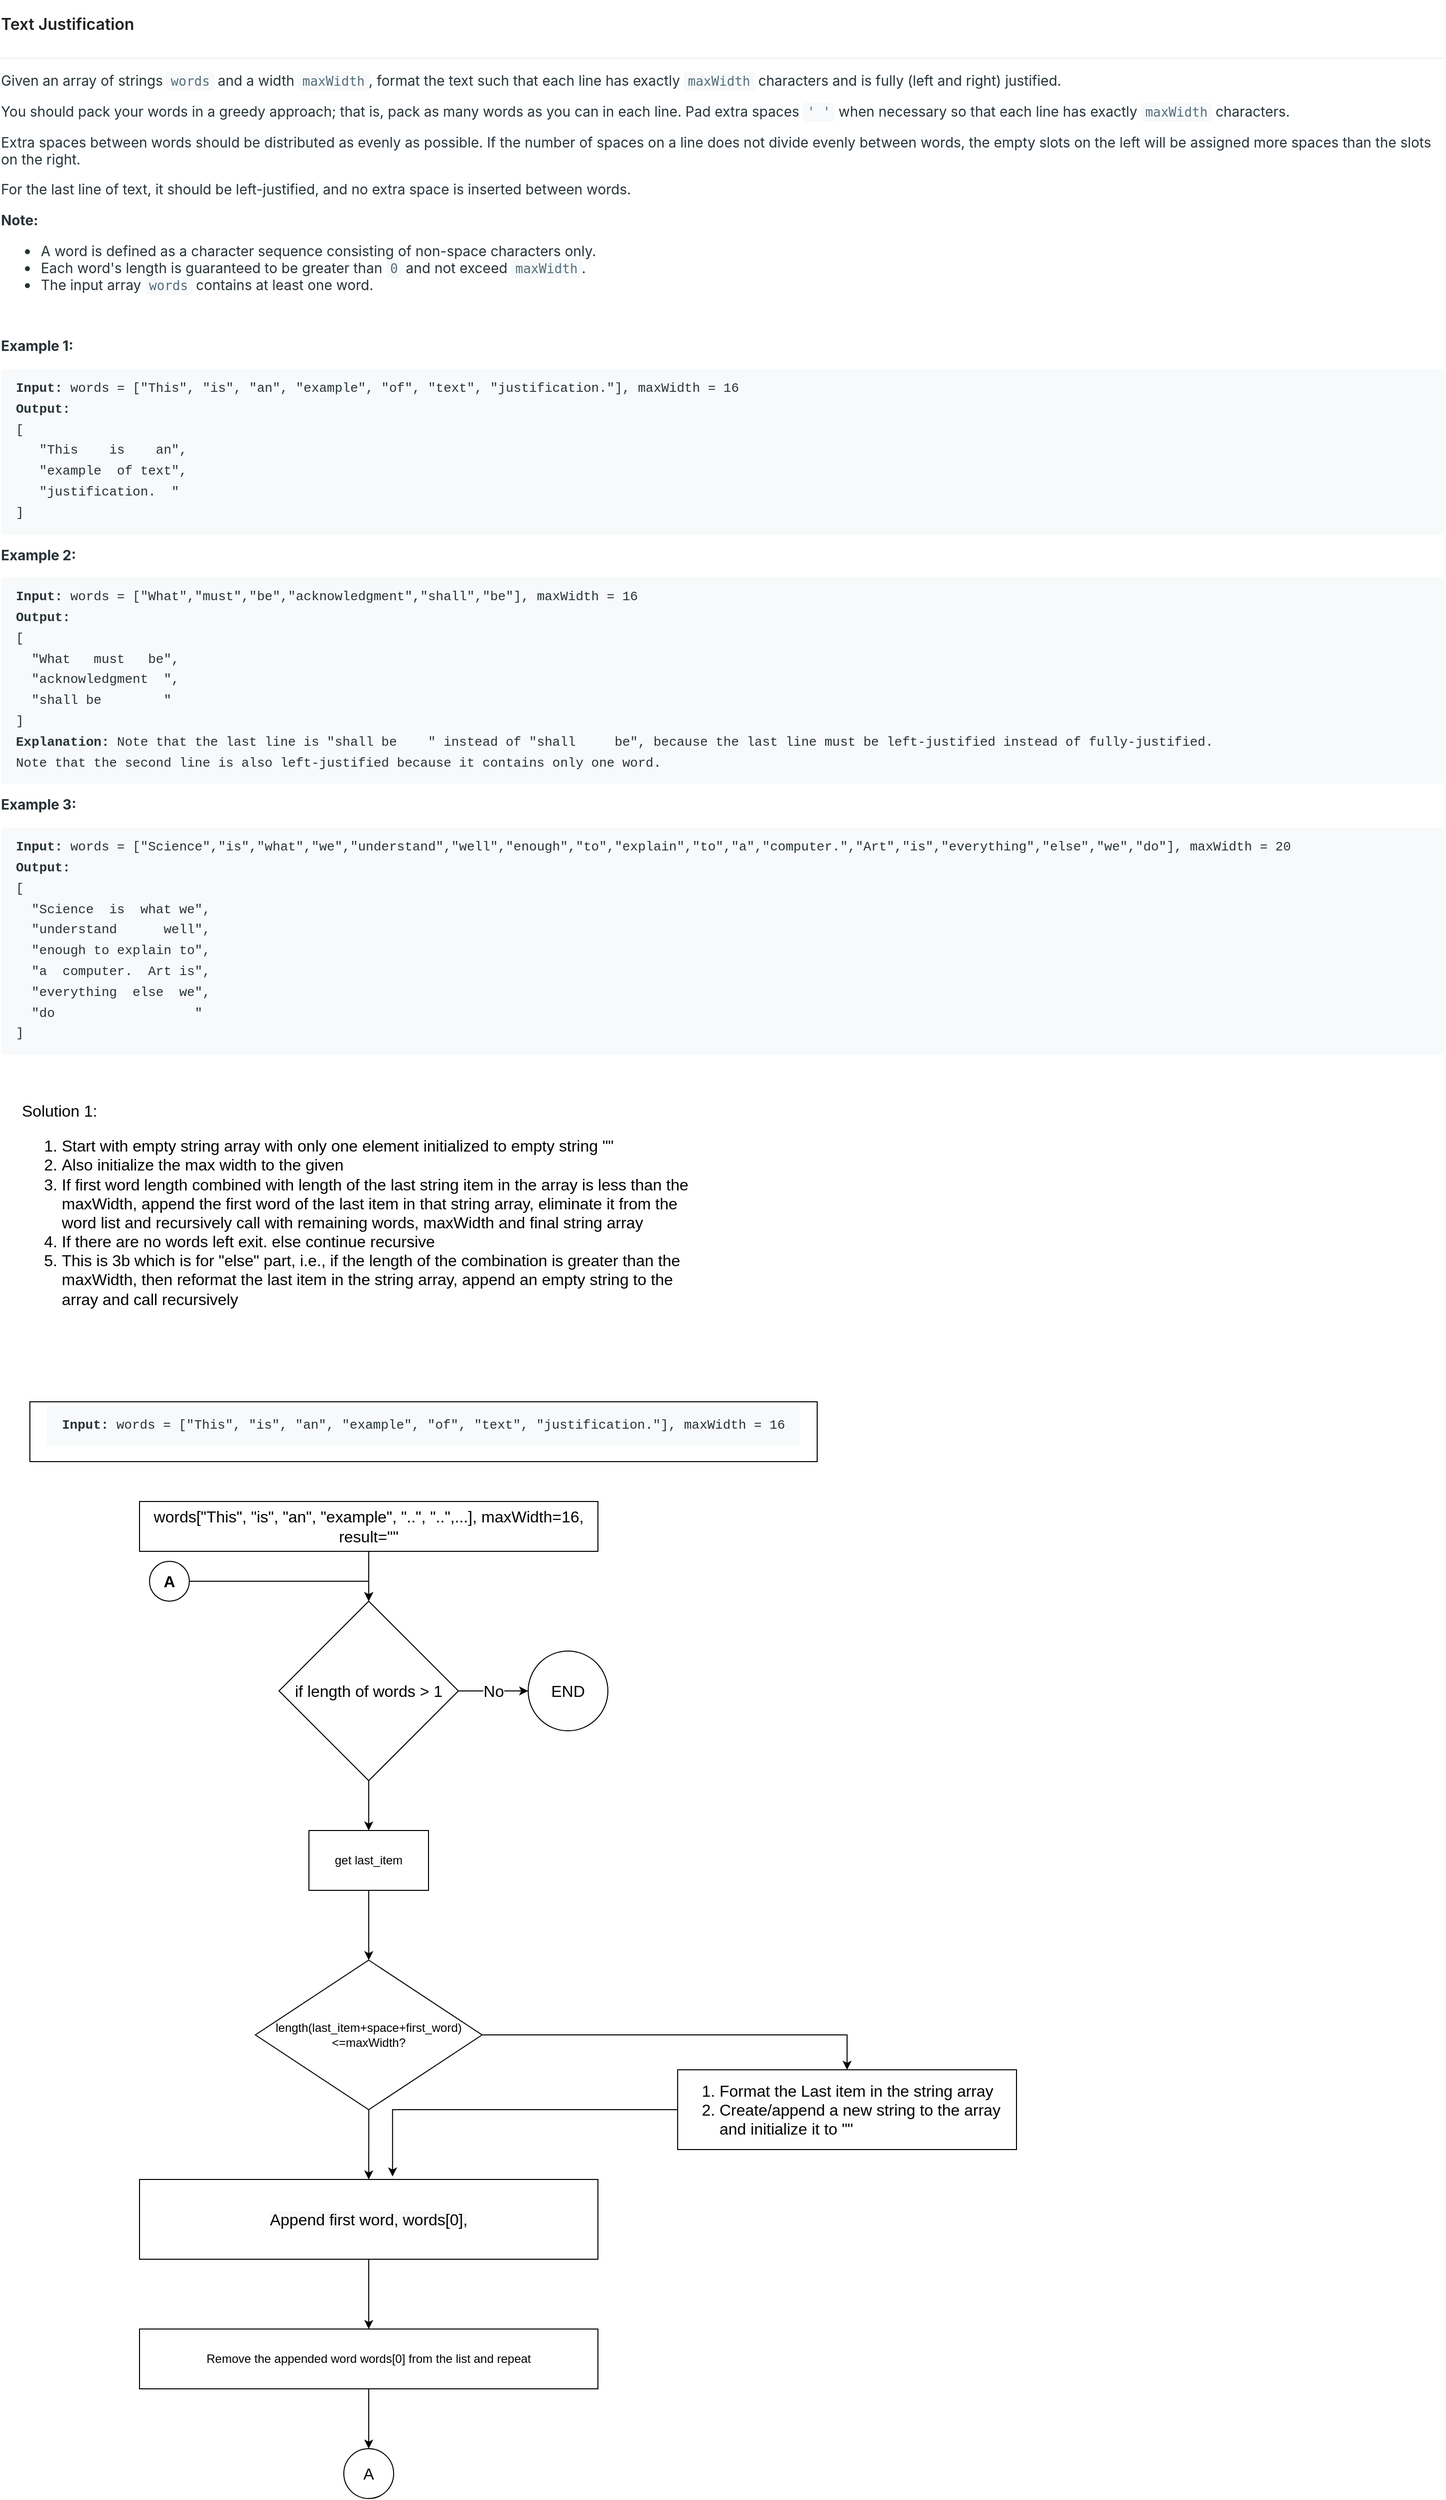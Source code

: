<mxfile version="18.0.7" type="device"><diagram id="y5A4wvKUrs-VwOHxJpQh" name="Page-1"><mxGraphModel dx="2200" dy="3041" grid="1" gridSize="10" guides="1" tooltips="1" connect="1" arrows="1" fold="1" page="1" pageScale="1" pageWidth="850" pageHeight="1100" math="0" shadow="0"><root><mxCell id="0"/><mxCell id="1" parent="0"/><mxCell id="EQ5ZPcMnV49YaCSh4jie-1" value="&lt;div style=&quot;box-sizing: border-box; padding: 1em 0px; border-bottom: 1px solid rgb(238, 238, 238); color: rgba(0, 0, 0, 0.65); font-family: -apple-system, BlinkMacSystemFont, &amp;quot;Segoe UI&amp;quot;, &amp;quot;PingFang SC&amp;quot;, &amp;quot;Hiragino Sans GB&amp;quot;, &amp;quot;Microsoft YaHei&amp;quot;, &amp;quot;Helvetica Neue&amp;quot;, Helvetica, Arial, sans-serif, &amp;quot;Apple Color Emoji&amp;quot;, &amp;quot;Segoe UI Emoji&amp;quot;, &amp;quot;Segoe UI Symbol&amp;quot;; font-size: 14px; text-align: start; background-color: rgb(255, 255, 255);&quot; class=&quot;css-101rr4k&quot;&gt;&lt;div style=&quot;box-sizing: border-box; font-size: 16px; color: rgb(33, 33, 33); font-weight: 600; margin-bottom: 10px;&quot; class=&quot;css-v3d350&quot; data-cy=&quot;question-title&quot;&gt;Text Justification&lt;/div&gt;&lt;/div&gt;&lt;div style=&quot;box-sizing: border-box; font-size: 14px; color: rgb(38, 50, 56); margin: 1em 0px; font-family: -apple-system, BlinkMacSystemFont, &amp;quot;Segoe UI&amp;quot;, &amp;quot;PingFang SC&amp;quot;, &amp;quot;Hiragino Sans GB&amp;quot;, &amp;quot;Microsoft YaHei&amp;quot;, &amp;quot;Helvetica Neue&amp;quot;, Helvetica, Arial, sans-serif, &amp;quot;Apple Color Emoji&amp;quot;, &amp;quot;Segoe UI Emoji&amp;quot;, &amp;quot;Segoe UI Symbol&amp;quot;; text-align: start; background-color: rgb(255, 255, 255);&quot; class=&quot;content__u3I1 question-content__JfgR&quot;&gt;&lt;div style=&quot;box-sizing: border-box;&quot;&gt;&lt;p style=&quot;box-sizing: border-box; font-size: inherit; margin-top: 0px; margin-bottom: 1em;&quot;&gt;Given an array of strings&amp;nbsp;&lt;code style=&quot;box-sizing: border-box; font-size: 13px; color: rgb(84, 110, 122); background-color: rgb(247, 249, 250); padding: 2px 4px; border-radius: 3px;&quot;&gt;words&lt;/code&gt;&amp;nbsp;and a width&amp;nbsp;&lt;code style=&quot;box-sizing: border-box; font-size: 13px; color: rgb(84, 110, 122); background-color: rgb(247, 249, 250); padding: 2px 4px; border-radius: 3px;&quot;&gt;maxWidth&lt;/code&gt;, format the text such that each line has exactly&amp;nbsp;&lt;code style=&quot;box-sizing: border-box; font-size: 13px; color: rgb(84, 110, 122); background-color: rgb(247, 249, 250); padding: 2px 4px; border-radius: 3px;&quot;&gt;maxWidth&lt;/code&gt;&amp;nbsp;characters and is fully (left and right) justified.&lt;/p&gt;&lt;p style=&quot;box-sizing: border-box; font-size: inherit; margin-top: 0px; margin-bottom: 1em;&quot;&gt;You should pack your words in a greedy approach; that is, pack as many words as you can in each line. Pad extra spaces&amp;nbsp;&lt;code style=&quot;box-sizing: border-box; font-size: 13px; color: rgb(84, 110, 122); background-color: rgb(247, 249, 250); padding: 2px 4px; border-radius: 3px;&quot;&gt;' '&lt;/code&gt;&amp;nbsp;when necessary so that each line has exactly&amp;nbsp;&lt;code style=&quot;box-sizing: border-box; font-size: 13px; color: rgb(84, 110, 122); background-color: rgb(247, 249, 250); padding: 2px 4px; border-radius: 3px;&quot;&gt;maxWidth&lt;/code&gt;&amp;nbsp;characters.&lt;/p&gt;&lt;p style=&quot;box-sizing: border-box; font-size: inherit; margin-top: 0px; margin-bottom: 1em;&quot;&gt;Extra spaces between words should be distributed as evenly as possible. If the number of spaces on a line does not divide evenly between words, the empty slots on the left will be assigned more spaces than the slots on the right.&lt;/p&gt;&lt;p style=&quot;box-sizing: border-box; font-size: inherit; margin-top: 0px; margin-bottom: 1em;&quot;&gt;For the last line of text, it should be left-justified, and no extra space is inserted between words.&lt;/p&gt;&lt;p style=&quot;box-sizing: border-box; font-size: inherit; margin-top: 0px; margin-bottom: 1em;&quot;&gt;&lt;span style=&quot;box-sizing: border-box; font-weight: bolder;&quot;&gt;Note:&lt;/span&gt;&lt;/p&gt;&lt;ul style=&quot;box-sizing: border-box; margin-top: 0px; margin-bottom: 1em;&quot;&gt;&lt;li style=&quot;box-sizing: border-box;&quot;&gt;A word is defined as a character sequence consisting of non-space characters only.&lt;/li&gt;&lt;li style=&quot;box-sizing: border-box;&quot;&gt;Each word's length is guaranteed to be greater than&amp;nbsp;&lt;code style=&quot;box-sizing: border-box; font-size: 13px; color: rgb(84, 110, 122); background-color: rgb(247, 249, 250); padding: 2px 4px; border-radius: 3px;&quot;&gt;0&lt;/code&gt;&amp;nbsp;and not exceed&amp;nbsp;&lt;code style=&quot;box-sizing: border-box; font-size: 13px; color: rgb(84, 110, 122); background-color: rgb(247, 249, 250); padding: 2px 4px; border-radius: 3px;&quot;&gt;maxWidth&lt;/code&gt;.&lt;/li&gt;&lt;li style=&quot;box-sizing: border-box;&quot;&gt;The input array&amp;nbsp;&lt;code style=&quot;box-sizing: border-box; font-size: 13px; color: rgb(84, 110, 122); background-color: rgb(247, 249, 250); padding: 2px 4px; border-radius: 3px;&quot;&gt;words&lt;/code&gt;&amp;nbsp;contains at least one word.&lt;/li&gt;&lt;/ul&gt;&lt;p style=&quot;box-sizing: border-box; font-size: inherit; margin-top: 0px; margin-bottom: 1em;&quot;&gt;&amp;nbsp;&lt;/p&gt;&lt;p style=&quot;box-sizing: border-box; font-size: inherit; margin-top: 0px; margin-bottom: 1em;&quot;&gt;&lt;span style=&quot;box-sizing: border-box; font-weight: bolder;&quot;&gt;Example 1:&lt;/span&gt;&lt;/p&gt;&lt;pre style=&quot;box-sizing: border-box; font-family: SFMono-Regular, Consolas, &amp;quot;Liberation Mono&amp;quot;, Menlo, Courier, monospace; font-size: 13px; margin-top: 0px; margin-bottom: 1em; overflow: auto; background: rgb(247, 249, 250); padding: 10px 15px; line-height: 1.6; border-radius: 3px;&quot;&gt;&lt;span style=&quot;box-sizing: border-box; font-weight: bolder;&quot;&gt;Input:&lt;/span&gt; words = [&quot;This&quot;, &quot;is&quot;, &quot;an&quot;, &quot;example&quot;, &quot;of&quot;, &quot;text&quot;, &quot;justification.&quot;], maxWidth = 16&lt;br&gt;&lt;span style=&quot;box-sizing: border-box; font-weight: bolder;&quot;&gt;Output:&lt;/span&gt;&lt;br&gt;[&lt;br&gt;&amp;nbsp; &amp;nbsp;&quot;This &amp;nbsp; &amp;nbsp;is &amp;nbsp; &amp;nbsp;an&quot;,&lt;br&gt;&amp;nbsp; &amp;nbsp;&quot;example &amp;nbsp;of text&quot;,&lt;br&gt;&amp;nbsp; &amp;nbsp;&quot;justification. &amp;nbsp;&quot;&lt;br&gt;]&lt;/pre&gt;&lt;p style=&quot;box-sizing: border-box; font-size: inherit; margin-top: 0px; margin-bottom: 1em;&quot;&gt;&lt;span style=&quot;box-sizing: border-box; font-weight: bolder;&quot;&gt;Example 2:&lt;/span&gt;&lt;/p&gt;&lt;pre style=&quot;box-sizing: border-box; font-family: SFMono-Regular, Consolas, &amp;quot;Liberation Mono&amp;quot;, Menlo, Courier, monospace; font-size: 13px; margin-top: 0px; margin-bottom: 1em; overflow: auto; background: rgb(247, 249, 250); padding: 10px 15px; line-height: 1.6; border-radius: 3px;&quot;&gt;&lt;span style=&quot;box-sizing: border-box; font-weight: bolder;&quot;&gt;Input:&lt;/span&gt; words = [&quot;What&quot;,&quot;must&quot;,&quot;be&quot;,&quot;acknowledgment&quot;,&quot;shall&quot;,&quot;be&quot;], maxWidth = 16&lt;br&gt;&lt;span style=&quot;box-sizing: border-box; font-weight: bolder;&quot;&gt;Output:&lt;/span&gt;&lt;br&gt;[&lt;br&gt;&amp;nbsp; &quot;What &amp;nbsp; must &amp;nbsp; be&quot;,&lt;br&gt;&amp;nbsp; &quot;acknowledgment &amp;nbsp;&quot;,&lt;br&gt;&amp;nbsp; &quot;shall be &amp;nbsp; &amp;nbsp; &amp;nbsp; &amp;nbsp;&quot;&lt;br&gt;]&lt;br&gt;&lt;span style=&quot;box-sizing: border-box; font-weight: bolder;&quot;&gt;Explanation:&lt;/span&gt; Note that the last line is &quot;shall be    &quot; instead of &quot;shall     be&quot;, because the last line must be left-justified instead of fully-justified.&lt;br&gt;Note that the second line is also left-justified because it contains only one word.&lt;/pre&gt;&lt;p style=&quot;box-sizing: border-box; font-size: inherit; margin-top: 0px; margin-bottom: 1em;&quot;&gt;&lt;span style=&quot;box-sizing: border-box; font-weight: bolder;&quot;&gt;Example 3:&lt;/span&gt;&lt;/p&gt;&lt;pre style=&quot;box-sizing: border-box; font-family: SFMono-Regular, Consolas, &amp;quot;Liberation Mono&amp;quot;, Menlo, Courier, monospace; font-size: 13px; margin-top: 0px; margin-bottom: 1em; overflow: auto; background: rgb(247, 249, 250); padding: 10px 15px; line-height: 1.6; border-radius: 3px;&quot;&gt;&lt;span style=&quot;box-sizing: border-box; font-weight: bolder;&quot;&gt;Input:&lt;/span&gt; words = [&quot;Science&quot;,&quot;is&quot;,&quot;what&quot;,&quot;we&quot;,&quot;understand&quot;,&quot;well&quot;,&quot;enough&quot;,&quot;to&quot;,&quot;explain&quot;,&quot;to&quot;,&quot;a&quot;,&quot;computer.&quot;,&quot;Art&quot;,&quot;is&quot;,&quot;everything&quot;,&quot;else&quot;,&quot;we&quot;,&quot;do&quot;], maxWidth = 20&lt;br&gt;&lt;span style=&quot;box-sizing: border-box; font-weight: bolder;&quot;&gt;Output:&lt;/span&gt;&lt;br&gt;[&lt;br&gt;&amp;nbsp; &quot;Science &amp;nbsp;is &amp;nbsp;what we&quot;,&lt;br&gt;  &quot;understand &amp;nbsp; &amp;nbsp; &amp;nbsp;well&quot;,&lt;br&gt;&amp;nbsp; &quot;enough to explain to&quot;,&lt;br&gt;&amp;nbsp; &quot;a &amp;nbsp;computer. &amp;nbsp;Art is&quot;,&lt;br&gt;&amp;nbsp; &quot;everything &amp;nbsp;else &amp;nbsp;we&quot;,&lt;br&gt;&amp;nbsp; &quot;do &amp;nbsp; &amp;nbsp; &amp;nbsp; &amp;nbsp; &amp;nbsp; &amp;nbsp; &amp;nbsp; &amp;nbsp; &amp;nbsp;&quot;&lt;br&gt;]&lt;/pre&gt;&lt;p style=&quot;box-sizing: border-box; font-size: inherit; margin-top: 0px; margin-bottom: 1em;&quot;&gt;&amp;nbsp;&lt;/p&gt;&lt;/div&gt;&lt;/div&gt;" style="text;html=1;strokeColor=none;fillColor=none;align=center;verticalAlign=middle;whiteSpace=wrap;rounded=0;" parent="1" vertex="1"><mxGeometry x="-790" y="-1450" width="1450" height="1050" as="geometry"/></mxCell><mxCell id="EQ5ZPcMnV49YaCSh4jie-2" value="&lt;font style=&quot;font-size: 16px;&quot;&gt;Solution 1:&lt;br&gt;&lt;ol&gt;&lt;li&gt;&lt;font style=&quot;font-size: 16px;&quot;&gt;Start with empty string array with only one element initialized to empty string &quot;&quot;&lt;/font&gt;&lt;/li&gt;&lt;li&gt;Also initialize the max width to the given&amp;nbsp;&lt;/li&gt;&lt;li&gt;&lt;font style=&quot;font-size: 16px;&quot;&gt;If first word length combined with length of the last string item in the array is less than the maxWidth, append the first word of the last item in that string array, eliminate it from the word list and recursively call with remaining words, maxWidth and final string array&lt;/font&gt;&lt;/li&gt;&lt;li&gt;&lt;font style=&quot;font-size: 16px;&quot;&gt;If there are no words left exit. else continue recursive&lt;/font&gt;&lt;/li&gt;&lt;li&gt;&lt;font style=&quot;font-size: 16px;&quot;&gt;This is 3b which is for &quot;else&quot; part, i.e., if the length of the combination is greater than the maxWidth, then reformat the last item in the string array, append an empty string to the array and call recursively&lt;/font&gt;&lt;/li&gt;&lt;/ol&gt;&lt;br&gt;&lt;/font&gt;" style="text;html=1;strokeColor=none;fillColor=none;align=left;verticalAlign=middle;whiteSpace=wrap;rounded=0;" parent="1" vertex="1"><mxGeometry x="-770" y="-370" width="690" height="240" as="geometry"/></mxCell><mxCell id="EQ5ZPcMnV49YaCSh4jie-3" value="&lt;pre style=&quot;color: rgb(38, 50, 56); text-align: start; box-sizing: border-box; font-family: SFMono-Regular, Consolas, &amp;quot;Liberation Mono&amp;quot;, Menlo, Courier, monospace; font-size: 13px; margin-top: 0px; margin-bottom: 1em; overflow: auto; background: rgb(247, 249, 250); padding: 10px 15px; line-height: 1.6; border-radius: 3px;&quot;&gt;&lt;span style=&quot;box-sizing: border-box; font-weight: bolder;&quot;&gt;Input:&lt;/span&gt; words = [&quot;This&quot;, &quot;is&quot;, &quot;an&quot;, &quot;example&quot;, &quot;of&quot;, &quot;text&quot;, &quot;justification.&quot;], maxWidth = 16&lt;/pre&gt;" style="rounded=0;whiteSpace=wrap;html=1;fontSize=16;" parent="1" vertex="1"><mxGeometry x="-760" y="-70" width="790" height="60" as="geometry"/></mxCell><mxCell id="ec0W4zLd8JFAL-frZm4V-1" style="edgeStyle=orthogonalEdgeStyle;rounded=0;orthogonalLoop=1;jettySize=auto;html=1;" edge="1" parent="1" source="EQ5ZPcMnV49YaCSh4jie-4" target="EQ5ZPcMnV49YaCSh4jie-6"><mxGeometry relative="1" as="geometry"/></mxCell><mxCell id="EQ5ZPcMnV49YaCSh4jie-4" value="words[&quot;This&quot;, &quot;is&quot;, &quot;an&quot;, &quot;example&quot;, &quot;..&quot;, &quot;..&quot;,...], maxWidth=16, result=&quot;&quot;" style="rounded=0;whiteSpace=wrap;html=1;fontSize=16;" parent="1" vertex="1"><mxGeometry x="-650" y="30" width="460" height="50" as="geometry"/></mxCell><mxCell id="ec0W4zLd8JFAL-frZm4V-5" style="edgeStyle=orthogonalEdgeStyle;rounded=0;orthogonalLoop=1;jettySize=auto;html=1;" edge="1" parent="1" source="EQ5ZPcMnV49YaCSh4jie-6" target="ec0W4zLd8JFAL-frZm4V-3"><mxGeometry relative="1" as="geometry"/></mxCell><mxCell id="ec0W4zLd8JFAL-frZm4V-15" value="No" style="edgeStyle=orthogonalEdgeStyle;rounded=0;orthogonalLoop=1;jettySize=auto;html=1;fontSize=16;" edge="1" parent="1" source="EQ5ZPcMnV49YaCSh4jie-6" target="ec0W4zLd8JFAL-frZm4V-14"><mxGeometry relative="1" as="geometry"/></mxCell><mxCell id="EQ5ZPcMnV49YaCSh4jie-6" value="if length of words &amp;gt; 1" style="rhombus;whiteSpace=wrap;html=1;fontSize=16;" parent="1" vertex="1"><mxGeometry x="-510" y="130" width="180" height="180" as="geometry"/></mxCell><mxCell id="ec0W4zLd8JFAL-frZm4V-13" style="edgeStyle=orthogonalEdgeStyle;rounded=0;orthogonalLoop=1;jettySize=auto;html=1;entryX=0.5;entryY=0;entryDx=0;entryDy=0;fontSize=16;" edge="1" parent="1" source="EQ5ZPcMnV49YaCSh4jie-7" target="ec0W4zLd8JFAL-frZm4V-8"><mxGeometry relative="1" as="geometry"/></mxCell><mxCell id="EQ5ZPcMnV49YaCSh4jie-7" value="&lt;span style=&quot;color: rgb(0, 0, 0); font-family: Helvetica; font-size: 16px; font-style: normal; font-variant-ligatures: normal; font-variant-caps: normal; font-weight: 400; letter-spacing: normal; orphans: 2; text-align: center; text-indent: 0px; text-transform: none; widows: 2; word-spacing: 0px; -webkit-text-stroke-width: 0px; background-color: rgb(248, 249, 250); text-decoration-thickness: initial; text-decoration-style: initial; text-decoration-color: initial; float: none; display: inline !important;&quot;&gt;Append first word, words[0],&lt;/span&gt;" style="rounded=0;whiteSpace=wrap;html=1;fontSize=16;" parent="1" vertex="1"><mxGeometry x="-650" y="710" width="460" height="80" as="geometry"/></mxCell><mxCell id="ec0W4zLd8JFAL-frZm4V-6" style="edgeStyle=orthogonalEdgeStyle;rounded=0;orthogonalLoop=1;jettySize=auto;html=1;" edge="1" parent="1" source="ec0W4zLd8JFAL-frZm4V-3" target="ec0W4zLd8JFAL-frZm4V-4"><mxGeometry relative="1" as="geometry"/></mxCell><mxCell id="ec0W4zLd8JFAL-frZm4V-3" value="get last_item" style="rounded=0;whiteSpace=wrap;html=1;" vertex="1" parent="1"><mxGeometry x="-480" y="360" width="120" height="60" as="geometry"/></mxCell><mxCell id="ec0W4zLd8JFAL-frZm4V-7" style="edgeStyle=orthogonalEdgeStyle;rounded=0;orthogonalLoop=1;jettySize=auto;html=1;" edge="1" parent="1" source="ec0W4zLd8JFAL-frZm4V-4" target="EQ5ZPcMnV49YaCSh4jie-7"><mxGeometry relative="1" as="geometry"/></mxCell><mxCell id="ec0W4zLd8JFAL-frZm4V-17" style="edgeStyle=orthogonalEdgeStyle;rounded=0;orthogonalLoop=1;jettySize=auto;html=1;entryX=0.5;entryY=0;entryDx=0;entryDy=0;fontSize=16;" edge="1" parent="1" source="ec0W4zLd8JFAL-frZm4V-4" target="ec0W4zLd8JFAL-frZm4V-16"><mxGeometry relative="1" as="geometry"/></mxCell><mxCell id="ec0W4zLd8JFAL-frZm4V-4" value="length(last_item+space+first_word) &amp;lt;=maxWidth?" style="rhombus;whiteSpace=wrap;html=1;" vertex="1" parent="1"><mxGeometry x="-533.75" y="490" width="227.5" height="150" as="geometry"/></mxCell><mxCell id="ec0W4zLd8JFAL-frZm4V-12" style="edgeStyle=orthogonalEdgeStyle;rounded=0;orthogonalLoop=1;jettySize=auto;html=1;fontSize=16;" edge="1" parent="1" source="ec0W4zLd8JFAL-frZm4V-8" target="ec0W4zLd8JFAL-frZm4V-11"><mxGeometry relative="1" as="geometry"/></mxCell><mxCell id="ec0W4zLd8JFAL-frZm4V-8" value="Remove the appended word words[0] from the list and repeat" style="rounded=0;whiteSpace=wrap;html=1;" vertex="1" parent="1"><mxGeometry x="-650" y="860" width="460" height="60" as="geometry"/></mxCell><mxCell id="ec0W4zLd8JFAL-frZm4V-10" style="edgeStyle=orthogonalEdgeStyle;rounded=0;orthogonalLoop=1;jettySize=auto;html=1;entryX=0.5;entryY=0;entryDx=0;entryDy=0;fontSize=16;" edge="1" parent="1" source="ec0W4zLd8JFAL-frZm4V-9" target="EQ5ZPcMnV49YaCSh4jie-6"><mxGeometry relative="1" as="geometry"/></mxCell><mxCell id="ec0W4zLd8JFAL-frZm4V-9" value="&lt;font style=&quot;font-size: 16px;&quot;&gt;&lt;b&gt;A&lt;/b&gt;&lt;/font&gt;" style="ellipse;whiteSpace=wrap;html=1;aspect=fixed;" vertex="1" parent="1"><mxGeometry x="-640" y="90" width="40" height="40" as="geometry"/></mxCell><mxCell id="ec0W4zLd8JFAL-frZm4V-11" value="A" style="ellipse;whiteSpace=wrap;html=1;aspect=fixed;fontSize=16;" vertex="1" parent="1"><mxGeometry x="-445" y="980" width="50" height="50" as="geometry"/></mxCell><mxCell id="ec0W4zLd8JFAL-frZm4V-14" value="END" style="ellipse;whiteSpace=wrap;html=1;aspect=fixed;fontSize=16;" vertex="1" parent="1"><mxGeometry x="-260" y="180" width="80" height="80" as="geometry"/></mxCell><mxCell id="ec0W4zLd8JFAL-frZm4V-18" style="edgeStyle=orthogonalEdgeStyle;rounded=0;orthogonalLoop=1;jettySize=auto;html=1;entryX=0.552;entryY=-0.037;entryDx=0;entryDy=0;entryPerimeter=0;fontSize=16;" edge="1" parent="1" source="ec0W4zLd8JFAL-frZm4V-16" target="EQ5ZPcMnV49YaCSh4jie-7"><mxGeometry relative="1" as="geometry"/></mxCell><mxCell id="ec0W4zLd8JFAL-frZm4V-16" value="&lt;ol&gt;&lt;li&gt;Format the Last item in the string array&lt;/li&gt;&lt;li&gt;Create/append a new string to the array and initialize it to &quot;&quot;&lt;/li&gt;&lt;/ol&gt;" style="rounded=0;whiteSpace=wrap;html=1;fontSize=16;align=left;" vertex="1" parent="1"><mxGeometry x="-110" y="600" width="340" height="80" as="geometry"/></mxCell></root></mxGraphModel></diagram></mxfile>